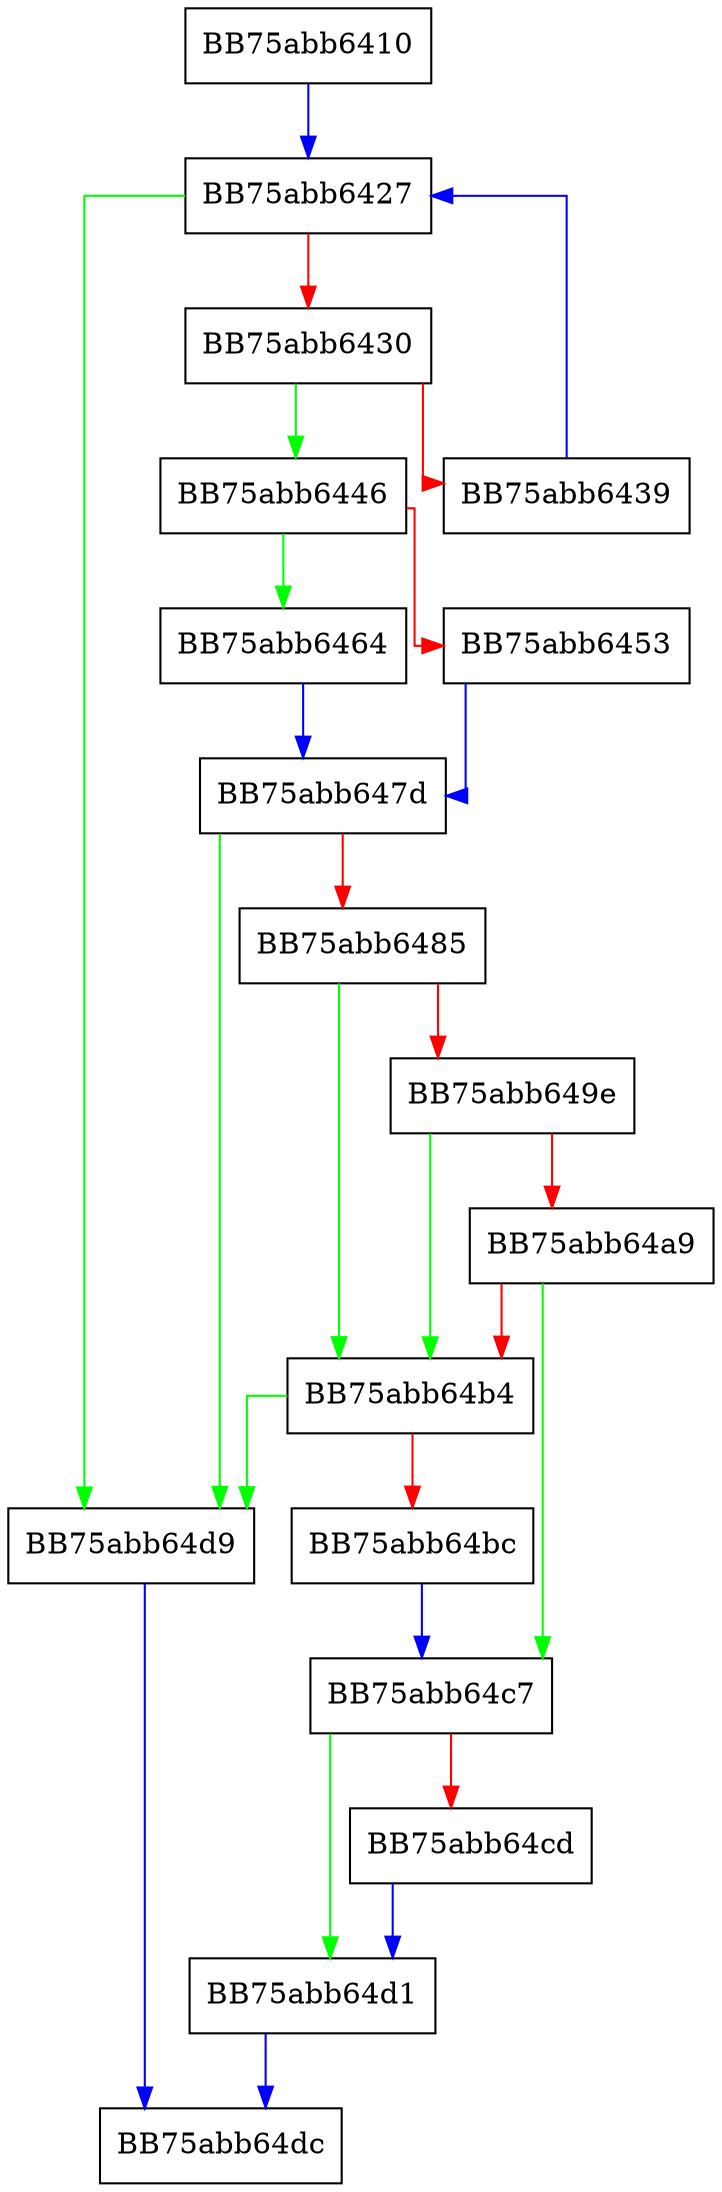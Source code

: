 digraph GetFop_VB {
  node [shape="box"];
  graph [splines=ortho];
  BB75abb6410 -> BB75abb6427 [color="blue"];
  BB75abb6427 -> BB75abb64d9 [color="green"];
  BB75abb6427 -> BB75abb6430 [color="red"];
  BB75abb6430 -> BB75abb6446 [color="green"];
  BB75abb6430 -> BB75abb6439 [color="red"];
  BB75abb6439 -> BB75abb6427 [color="blue"];
  BB75abb6446 -> BB75abb6464 [color="green"];
  BB75abb6446 -> BB75abb6453 [color="red"];
  BB75abb6453 -> BB75abb647d [color="blue"];
  BB75abb6464 -> BB75abb647d [color="blue"];
  BB75abb647d -> BB75abb64d9 [color="green"];
  BB75abb647d -> BB75abb6485 [color="red"];
  BB75abb6485 -> BB75abb64b4 [color="green"];
  BB75abb6485 -> BB75abb649e [color="red"];
  BB75abb649e -> BB75abb64b4 [color="green"];
  BB75abb649e -> BB75abb64a9 [color="red"];
  BB75abb64a9 -> BB75abb64c7 [color="green"];
  BB75abb64a9 -> BB75abb64b4 [color="red"];
  BB75abb64b4 -> BB75abb64d9 [color="green"];
  BB75abb64b4 -> BB75abb64bc [color="red"];
  BB75abb64bc -> BB75abb64c7 [color="blue"];
  BB75abb64c7 -> BB75abb64d1 [color="green"];
  BB75abb64c7 -> BB75abb64cd [color="red"];
  BB75abb64cd -> BB75abb64d1 [color="blue"];
  BB75abb64d1 -> BB75abb64dc [color="blue"];
  BB75abb64d9 -> BB75abb64dc [color="blue"];
}
